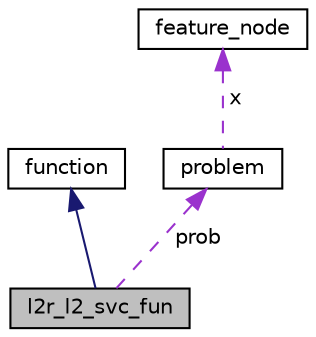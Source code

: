 digraph "l2r_l2_svc_fun"
{
  edge [fontname="Helvetica",fontsize="10",labelfontname="Helvetica",labelfontsize="10"];
  node [fontname="Helvetica",fontsize="10",shape=record];
  Node1 [label="l2r_l2_svc_fun",height=0.2,width=0.4,color="black", fillcolor="grey75", style="filled", fontcolor="black"];
  Node2 -> Node1 [dir="back",color="midnightblue",fontsize="10",style="solid",fontname="Helvetica"];
  Node2 [label="function",height=0.2,width=0.4,color="black", fillcolor="white", style="filled",URL="$classfunction.html"];
  Node3 -> Node1 [dir="back",color="darkorchid3",fontsize="10",style="dashed",label=" prob" ,fontname="Helvetica"];
  Node3 [label="problem",height=0.2,width=0.4,color="black", fillcolor="white", style="filled",URL="$structproblem.html"];
  Node4 -> Node3 [dir="back",color="darkorchid3",fontsize="10",style="dashed",label=" x" ,fontname="Helvetica"];
  Node4 [label="feature_node",height=0.2,width=0.4,color="black", fillcolor="white", style="filled",URL="$structfeature__node.html"];
}
